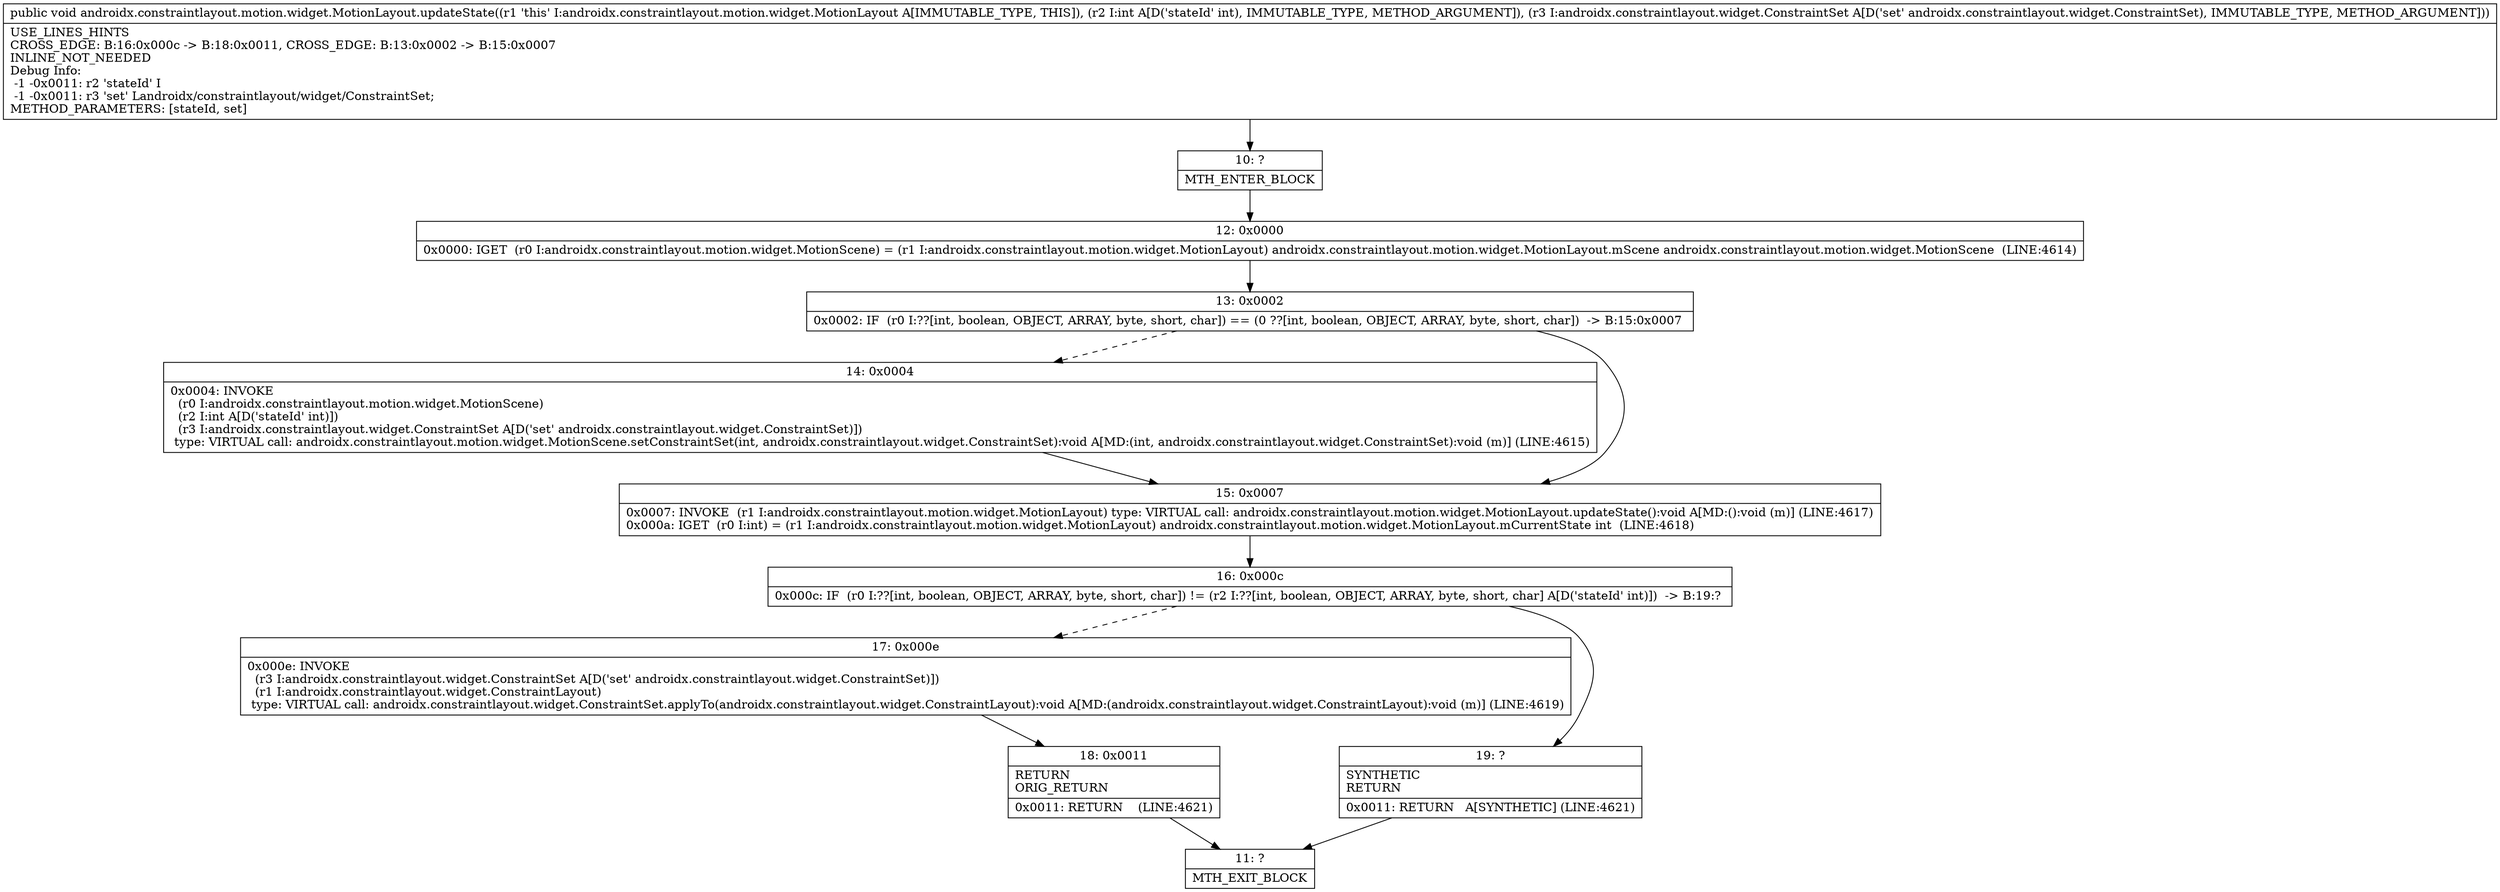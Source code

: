 digraph "CFG forandroidx.constraintlayout.motion.widget.MotionLayout.updateState(ILandroidx\/constraintlayout\/widget\/ConstraintSet;)V" {
Node_10 [shape=record,label="{10\:\ ?|MTH_ENTER_BLOCK\l}"];
Node_12 [shape=record,label="{12\:\ 0x0000|0x0000: IGET  (r0 I:androidx.constraintlayout.motion.widget.MotionScene) = (r1 I:androidx.constraintlayout.motion.widget.MotionLayout) androidx.constraintlayout.motion.widget.MotionLayout.mScene androidx.constraintlayout.motion.widget.MotionScene  (LINE:4614)\l}"];
Node_13 [shape=record,label="{13\:\ 0x0002|0x0002: IF  (r0 I:??[int, boolean, OBJECT, ARRAY, byte, short, char]) == (0 ??[int, boolean, OBJECT, ARRAY, byte, short, char])  \-\> B:15:0x0007 \l}"];
Node_14 [shape=record,label="{14\:\ 0x0004|0x0004: INVOKE  \l  (r0 I:androidx.constraintlayout.motion.widget.MotionScene)\l  (r2 I:int A[D('stateId' int)])\l  (r3 I:androidx.constraintlayout.widget.ConstraintSet A[D('set' androidx.constraintlayout.widget.ConstraintSet)])\l type: VIRTUAL call: androidx.constraintlayout.motion.widget.MotionScene.setConstraintSet(int, androidx.constraintlayout.widget.ConstraintSet):void A[MD:(int, androidx.constraintlayout.widget.ConstraintSet):void (m)] (LINE:4615)\l}"];
Node_15 [shape=record,label="{15\:\ 0x0007|0x0007: INVOKE  (r1 I:androidx.constraintlayout.motion.widget.MotionLayout) type: VIRTUAL call: androidx.constraintlayout.motion.widget.MotionLayout.updateState():void A[MD:():void (m)] (LINE:4617)\l0x000a: IGET  (r0 I:int) = (r1 I:androidx.constraintlayout.motion.widget.MotionLayout) androidx.constraintlayout.motion.widget.MotionLayout.mCurrentState int  (LINE:4618)\l}"];
Node_16 [shape=record,label="{16\:\ 0x000c|0x000c: IF  (r0 I:??[int, boolean, OBJECT, ARRAY, byte, short, char]) != (r2 I:??[int, boolean, OBJECT, ARRAY, byte, short, char] A[D('stateId' int)])  \-\> B:19:? \l}"];
Node_17 [shape=record,label="{17\:\ 0x000e|0x000e: INVOKE  \l  (r3 I:androidx.constraintlayout.widget.ConstraintSet A[D('set' androidx.constraintlayout.widget.ConstraintSet)])\l  (r1 I:androidx.constraintlayout.widget.ConstraintLayout)\l type: VIRTUAL call: androidx.constraintlayout.widget.ConstraintSet.applyTo(androidx.constraintlayout.widget.ConstraintLayout):void A[MD:(androidx.constraintlayout.widget.ConstraintLayout):void (m)] (LINE:4619)\l}"];
Node_18 [shape=record,label="{18\:\ 0x0011|RETURN\lORIG_RETURN\l|0x0011: RETURN    (LINE:4621)\l}"];
Node_11 [shape=record,label="{11\:\ ?|MTH_EXIT_BLOCK\l}"];
Node_19 [shape=record,label="{19\:\ ?|SYNTHETIC\lRETURN\l|0x0011: RETURN   A[SYNTHETIC] (LINE:4621)\l}"];
MethodNode[shape=record,label="{public void androidx.constraintlayout.motion.widget.MotionLayout.updateState((r1 'this' I:androidx.constraintlayout.motion.widget.MotionLayout A[IMMUTABLE_TYPE, THIS]), (r2 I:int A[D('stateId' int), IMMUTABLE_TYPE, METHOD_ARGUMENT]), (r3 I:androidx.constraintlayout.widget.ConstraintSet A[D('set' androidx.constraintlayout.widget.ConstraintSet), IMMUTABLE_TYPE, METHOD_ARGUMENT]))  | USE_LINES_HINTS\lCROSS_EDGE: B:16:0x000c \-\> B:18:0x0011, CROSS_EDGE: B:13:0x0002 \-\> B:15:0x0007\lINLINE_NOT_NEEDED\lDebug Info:\l  \-1 \-0x0011: r2 'stateId' I\l  \-1 \-0x0011: r3 'set' Landroidx\/constraintlayout\/widget\/ConstraintSet;\lMETHOD_PARAMETERS: [stateId, set]\l}"];
MethodNode -> Node_10;Node_10 -> Node_12;
Node_12 -> Node_13;
Node_13 -> Node_14[style=dashed];
Node_13 -> Node_15;
Node_14 -> Node_15;
Node_15 -> Node_16;
Node_16 -> Node_17[style=dashed];
Node_16 -> Node_19;
Node_17 -> Node_18;
Node_18 -> Node_11;
Node_19 -> Node_11;
}

